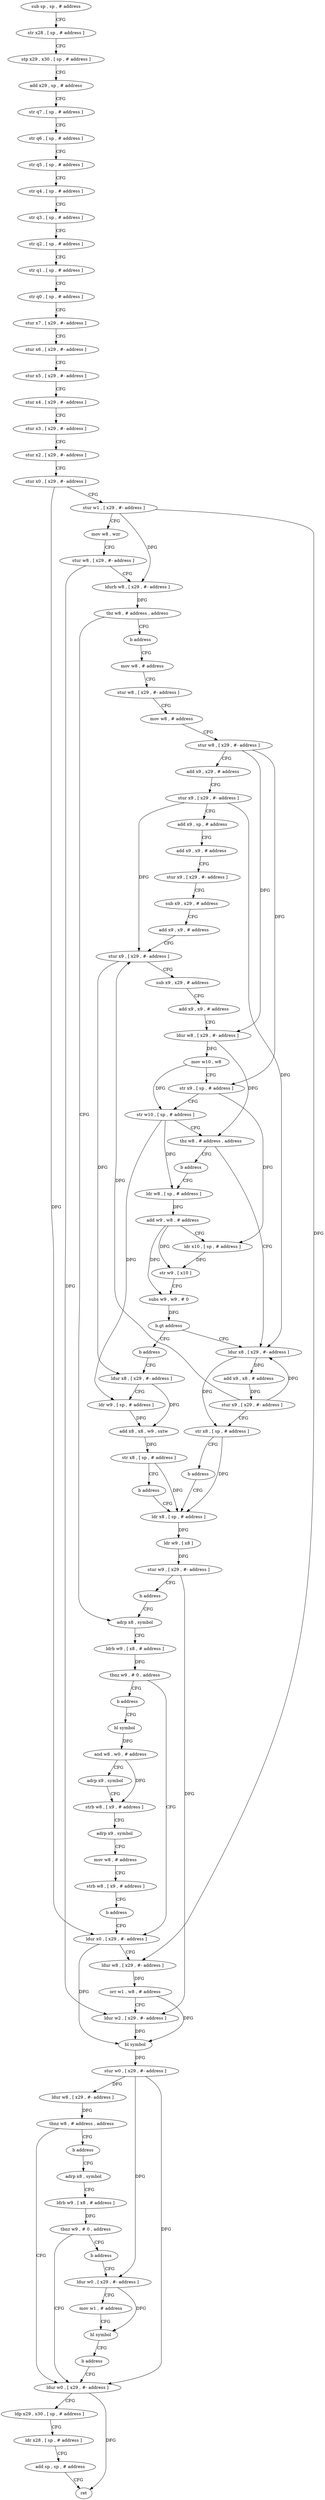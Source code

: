 digraph "func" {
"4220560" [label = "sub sp , sp , # address" ]
"4220564" [label = "str x28 , [ sp , # address ]" ]
"4220568" [label = "stp x29 , x30 , [ sp , # address ]" ]
"4220572" [label = "add x29 , sp , # address" ]
"4220576" [label = "str q7 , [ sp , # address ]" ]
"4220580" [label = "str q6 , [ sp , # address ]" ]
"4220584" [label = "str q5 , [ sp , # address ]" ]
"4220588" [label = "str q4 , [ sp , # address ]" ]
"4220592" [label = "str q3 , [ sp , # address ]" ]
"4220596" [label = "str q2 , [ sp , # address ]" ]
"4220600" [label = "str q1 , [ sp , # address ]" ]
"4220604" [label = "str q0 , [ sp , # address ]" ]
"4220608" [label = "stur x7 , [ x29 , #- address ]" ]
"4220612" [label = "stur x6 , [ x29 , #- address ]" ]
"4220616" [label = "stur x5 , [ x29 , #- address ]" ]
"4220620" [label = "stur x4 , [ x29 , #- address ]" ]
"4220624" [label = "stur x3 , [ x29 , #- address ]" ]
"4220628" [label = "stur x2 , [ x29 , #- address ]" ]
"4220632" [label = "stur x0 , [ x29 , #- address ]" ]
"4220636" [label = "stur w1 , [ x29 , #- address ]" ]
"4220640" [label = "mov w8 , wzr" ]
"4220644" [label = "stur w8 , [ x29 , #- address ]" ]
"4220648" [label = "ldurb w8 , [ x29 , #- address ]" ]
"4220652" [label = "tbz w8 , # address , address" ]
"4220824" [label = "adrp x8 , symbol" ]
"4220656" [label = "b address" ]
"4220828" [label = "ldrb w9 , [ x8 , # address ]" ]
"4220832" [label = "tbnz w9 , # 0 , address" ]
"4220872" [label = "ldur x0 , [ x29 , #- address ]" ]
"4220836" [label = "b address" ]
"4220660" [label = "mov w8 , # address" ]
"4220876" [label = "ldur w8 , [ x29 , #- address ]" ]
"4220880" [label = "orr w1 , w8 , # address" ]
"4220884" [label = "ldur w2 , [ x29 , #- address ]" ]
"4220888" [label = "bl symbol" ]
"4220892" [label = "stur w0 , [ x29 , #- address ]" ]
"4220896" [label = "ldur w8 , [ x29 , #- address ]" ]
"4220900" [label = "tbnz w8 , # address , address" ]
"4220940" [label = "ldur w0 , [ x29 , #- address ]" ]
"4220904" [label = "b address" ]
"4220840" [label = "bl symbol" ]
"4220664" [label = "stur w8 , [ x29 , #- address ]" ]
"4220668" [label = "mov w8 , # address" ]
"4220672" [label = "stur w8 , [ x29 , #- address ]" ]
"4220676" [label = "add x9 , x29 , # address" ]
"4220680" [label = "stur x9 , [ x29 , #- address ]" ]
"4220684" [label = "add x9 , sp , # address" ]
"4220688" [label = "add x9 , x9 , # address" ]
"4220692" [label = "stur x9 , [ x29 , #- address ]" ]
"4220696" [label = "sub x9 , x29 , # address" ]
"4220700" [label = "add x9 , x9 , # address" ]
"4220704" [label = "stur x9 , [ x29 , #- address ]" ]
"4220708" [label = "sub x9 , x29 , # address" ]
"4220712" [label = "add x9 , x9 , # address" ]
"4220716" [label = "ldur w8 , [ x29 , #- address ]" ]
"4220720" [label = "mov w10 , w8" ]
"4220724" [label = "str x9 , [ sp , # address ]" ]
"4220728" [label = "str w10 , [ sp , # address ]" ]
"4220732" [label = "tbz w8 , # address , address" ]
"4220788" [label = "ldur x8 , [ x29 , #- address ]" ]
"4220736" [label = "b address" ]
"4220944" [label = "ldp x29 , x30 , [ sp , # address ]" ]
"4220948" [label = "ldr x28 , [ sp , # address ]" ]
"4220952" [label = "add sp , sp , # address" ]
"4220956" [label = "ret" ]
"4220908" [label = "adrp x8 , symbol" ]
"4220844" [label = "and w8 , w0 , # address" ]
"4220848" [label = "adrp x9 , symbol" ]
"4220852" [label = "strb w8 , [ x9 , # address ]" ]
"4220856" [label = "adrp x9 , symbol" ]
"4220860" [label = "mov w8 , # address" ]
"4220864" [label = "strb w8 , [ x9 , # address ]" ]
"4220868" [label = "b address" ]
"4220792" [label = "add x9 , x8 , # address" ]
"4220796" [label = "stur x9 , [ x29 , #- address ]" ]
"4220800" [label = "str x8 , [ sp , # address ]" ]
"4220804" [label = "b address" ]
"4220808" [label = "ldr x8 , [ sp , # address ]" ]
"4220740" [label = "ldr w8 , [ sp , # address ]" ]
"4220912" [label = "ldrb w9 , [ x8 , # address ]" ]
"4220916" [label = "tbnz w9 , # 0 , address" ]
"4220920" [label = "b address" ]
"4220812" [label = "ldr w9 , [ x8 ]" ]
"4220816" [label = "stur w9 , [ x29 , #- address ]" ]
"4220820" [label = "b address" ]
"4220744" [label = "add w9 , w8 , # address" ]
"4220748" [label = "ldr x10 , [ sp , # address ]" ]
"4220752" [label = "str w9 , [ x10 ]" ]
"4220756" [label = "subs w9 , w9 , # 0" ]
"4220760" [label = "b.gt address" ]
"4220764" [label = "b address" ]
"4220924" [label = "ldur w0 , [ x29 , #- address ]" ]
"4220768" [label = "ldur x8 , [ x29 , #- address ]" ]
"4220928" [label = "mov w1 , # address" ]
"4220932" [label = "bl symbol" ]
"4220936" [label = "b address" ]
"4220772" [label = "ldr w9 , [ sp , # address ]" ]
"4220776" [label = "add x8 , x8 , w9 , sxtw" ]
"4220780" [label = "str x8 , [ sp , # address ]" ]
"4220784" [label = "b address" ]
"4220560" -> "4220564" [ label = "CFG" ]
"4220564" -> "4220568" [ label = "CFG" ]
"4220568" -> "4220572" [ label = "CFG" ]
"4220572" -> "4220576" [ label = "CFG" ]
"4220576" -> "4220580" [ label = "CFG" ]
"4220580" -> "4220584" [ label = "CFG" ]
"4220584" -> "4220588" [ label = "CFG" ]
"4220588" -> "4220592" [ label = "CFG" ]
"4220592" -> "4220596" [ label = "CFG" ]
"4220596" -> "4220600" [ label = "CFG" ]
"4220600" -> "4220604" [ label = "CFG" ]
"4220604" -> "4220608" [ label = "CFG" ]
"4220608" -> "4220612" [ label = "CFG" ]
"4220612" -> "4220616" [ label = "CFG" ]
"4220616" -> "4220620" [ label = "CFG" ]
"4220620" -> "4220624" [ label = "CFG" ]
"4220624" -> "4220628" [ label = "CFG" ]
"4220628" -> "4220632" [ label = "CFG" ]
"4220632" -> "4220636" [ label = "CFG" ]
"4220632" -> "4220872" [ label = "DFG" ]
"4220636" -> "4220640" [ label = "CFG" ]
"4220636" -> "4220648" [ label = "DFG" ]
"4220636" -> "4220876" [ label = "DFG" ]
"4220640" -> "4220644" [ label = "CFG" ]
"4220644" -> "4220648" [ label = "CFG" ]
"4220644" -> "4220884" [ label = "DFG" ]
"4220648" -> "4220652" [ label = "DFG" ]
"4220652" -> "4220824" [ label = "CFG" ]
"4220652" -> "4220656" [ label = "CFG" ]
"4220824" -> "4220828" [ label = "CFG" ]
"4220656" -> "4220660" [ label = "CFG" ]
"4220828" -> "4220832" [ label = "DFG" ]
"4220832" -> "4220872" [ label = "CFG" ]
"4220832" -> "4220836" [ label = "CFG" ]
"4220872" -> "4220876" [ label = "CFG" ]
"4220872" -> "4220888" [ label = "DFG" ]
"4220836" -> "4220840" [ label = "CFG" ]
"4220660" -> "4220664" [ label = "CFG" ]
"4220876" -> "4220880" [ label = "DFG" ]
"4220880" -> "4220884" [ label = "CFG" ]
"4220880" -> "4220888" [ label = "DFG" ]
"4220884" -> "4220888" [ label = "DFG" ]
"4220888" -> "4220892" [ label = "DFG" ]
"4220892" -> "4220896" [ label = "DFG" ]
"4220892" -> "4220940" [ label = "DFG" ]
"4220892" -> "4220924" [ label = "DFG" ]
"4220896" -> "4220900" [ label = "DFG" ]
"4220900" -> "4220940" [ label = "CFG" ]
"4220900" -> "4220904" [ label = "CFG" ]
"4220940" -> "4220944" [ label = "CFG" ]
"4220940" -> "4220956" [ label = "DFG" ]
"4220904" -> "4220908" [ label = "CFG" ]
"4220840" -> "4220844" [ label = "DFG" ]
"4220664" -> "4220668" [ label = "CFG" ]
"4220668" -> "4220672" [ label = "CFG" ]
"4220672" -> "4220676" [ label = "CFG" ]
"4220672" -> "4220716" [ label = "DFG" ]
"4220672" -> "4220724" [ label = "DFG" ]
"4220676" -> "4220680" [ label = "CFG" ]
"4220680" -> "4220684" [ label = "CFG" ]
"4220680" -> "4220788" [ label = "DFG" ]
"4220680" -> "4220704" [ label = "DFG" ]
"4220684" -> "4220688" [ label = "CFG" ]
"4220688" -> "4220692" [ label = "CFG" ]
"4220692" -> "4220696" [ label = "CFG" ]
"4220696" -> "4220700" [ label = "CFG" ]
"4220700" -> "4220704" [ label = "CFG" ]
"4220704" -> "4220708" [ label = "CFG" ]
"4220704" -> "4220768" [ label = "DFG" ]
"4220708" -> "4220712" [ label = "CFG" ]
"4220712" -> "4220716" [ label = "CFG" ]
"4220716" -> "4220720" [ label = "DFG" ]
"4220716" -> "4220732" [ label = "DFG" ]
"4220720" -> "4220724" [ label = "CFG" ]
"4220720" -> "4220728" [ label = "DFG" ]
"4220724" -> "4220728" [ label = "CFG" ]
"4220724" -> "4220748" [ label = "DFG" ]
"4220728" -> "4220732" [ label = "CFG" ]
"4220728" -> "4220740" [ label = "DFG" ]
"4220728" -> "4220772" [ label = "DFG" ]
"4220732" -> "4220788" [ label = "CFG" ]
"4220732" -> "4220736" [ label = "CFG" ]
"4220788" -> "4220792" [ label = "DFG" ]
"4220788" -> "4220800" [ label = "DFG" ]
"4220736" -> "4220740" [ label = "CFG" ]
"4220944" -> "4220948" [ label = "CFG" ]
"4220948" -> "4220952" [ label = "CFG" ]
"4220952" -> "4220956" [ label = "CFG" ]
"4220908" -> "4220912" [ label = "CFG" ]
"4220844" -> "4220848" [ label = "CFG" ]
"4220844" -> "4220852" [ label = "DFG" ]
"4220848" -> "4220852" [ label = "CFG" ]
"4220852" -> "4220856" [ label = "CFG" ]
"4220856" -> "4220860" [ label = "CFG" ]
"4220860" -> "4220864" [ label = "CFG" ]
"4220864" -> "4220868" [ label = "CFG" ]
"4220868" -> "4220872" [ label = "CFG" ]
"4220792" -> "4220796" [ label = "DFG" ]
"4220796" -> "4220800" [ label = "CFG" ]
"4220796" -> "4220704" [ label = "DFG" ]
"4220796" -> "4220788" [ label = "DFG" ]
"4220800" -> "4220804" [ label = "CFG" ]
"4220800" -> "4220808" [ label = "DFG" ]
"4220804" -> "4220808" [ label = "CFG" ]
"4220808" -> "4220812" [ label = "DFG" ]
"4220740" -> "4220744" [ label = "DFG" ]
"4220912" -> "4220916" [ label = "DFG" ]
"4220916" -> "4220940" [ label = "CFG" ]
"4220916" -> "4220920" [ label = "CFG" ]
"4220920" -> "4220924" [ label = "CFG" ]
"4220812" -> "4220816" [ label = "DFG" ]
"4220816" -> "4220820" [ label = "CFG" ]
"4220816" -> "4220884" [ label = "DFG" ]
"4220820" -> "4220824" [ label = "CFG" ]
"4220744" -> "4220748" [ label = "CFG" ]
"4220744" -> "4220752" [ label = "DFG" ]
"4220744" -> "4220756" [ label = "DFG" ]
"4220748" -> "4220752" [ label = "DFG" ]
"4220752" -> "4220756" [ label = "CFG" ]
"4220756" -> "4220760" [ label = "DFG" ]
"4220760" -> "4220788" [ label = "CFG" ]
"4220760" -> "4220764" [ label = "CFG" ]
"4220764" -> "4220768" [ label = "CFG" ]
"4220924" -> "4220928" [ label = "CFG" ]
"4220924" -> "4220932" [ label = "DFG" ]
"4220768" -> "4220772" [ label = "CFG" ]
"4220768" -> "4220776" [ label = "DFG" ]
"4220928" -> "4220932" [ label = "CFG" ]
"4220932" -> "4220936" [ label = "CFG" ]
"4220936" -> "4220940" [ label = "CFG" ]
"4220772" -> "4220776" [ label = "DFG" ]
"4220776" -> "4220780" [ label = "DFG" ]
"4220780" -> "4220784" [ label = "CFG" ]
"4220780" -> "4220808" [ label = "DFG" ]
"4220784" -> "4220808" [ label = "CFG" ]
}
